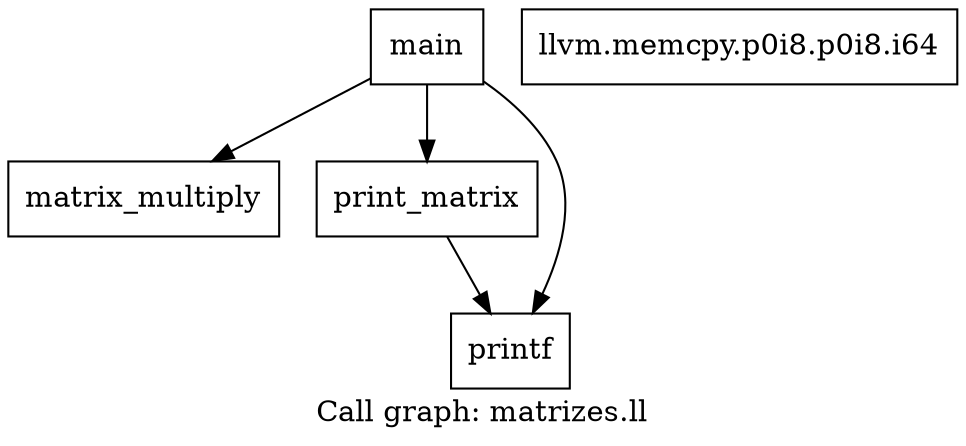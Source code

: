 digraph "Call graph: matrizes.ll" {
	label="Call graph: matrizes.ll";

	Node0x55ac93198670 [shape=record,label="{matrix_multiply}"];
	Node0x55ac931991d0 [shape=record,label="{print_matrix}"];
	Node0x55ac931991d0 -> Node0x55ac93195f70;
	Node0x55ac931aa0a0 [shape=record,label="{main}"];
	Node0x55ac931aa0a0 -> Node0x55ac93198670;
	Node0x55ac931aa0a0 -> Node0x55ac93195f70;
	Node0x55ac931aa0a0 -> Node0x55ac931991d0;
	Node0x55ac93195f70 [shape=record,label="{printf}"];
	Node0x55ac931aa320 [shape=record,label="{llvm.memcpy.p0i8.p0i8.i64}"];
}
